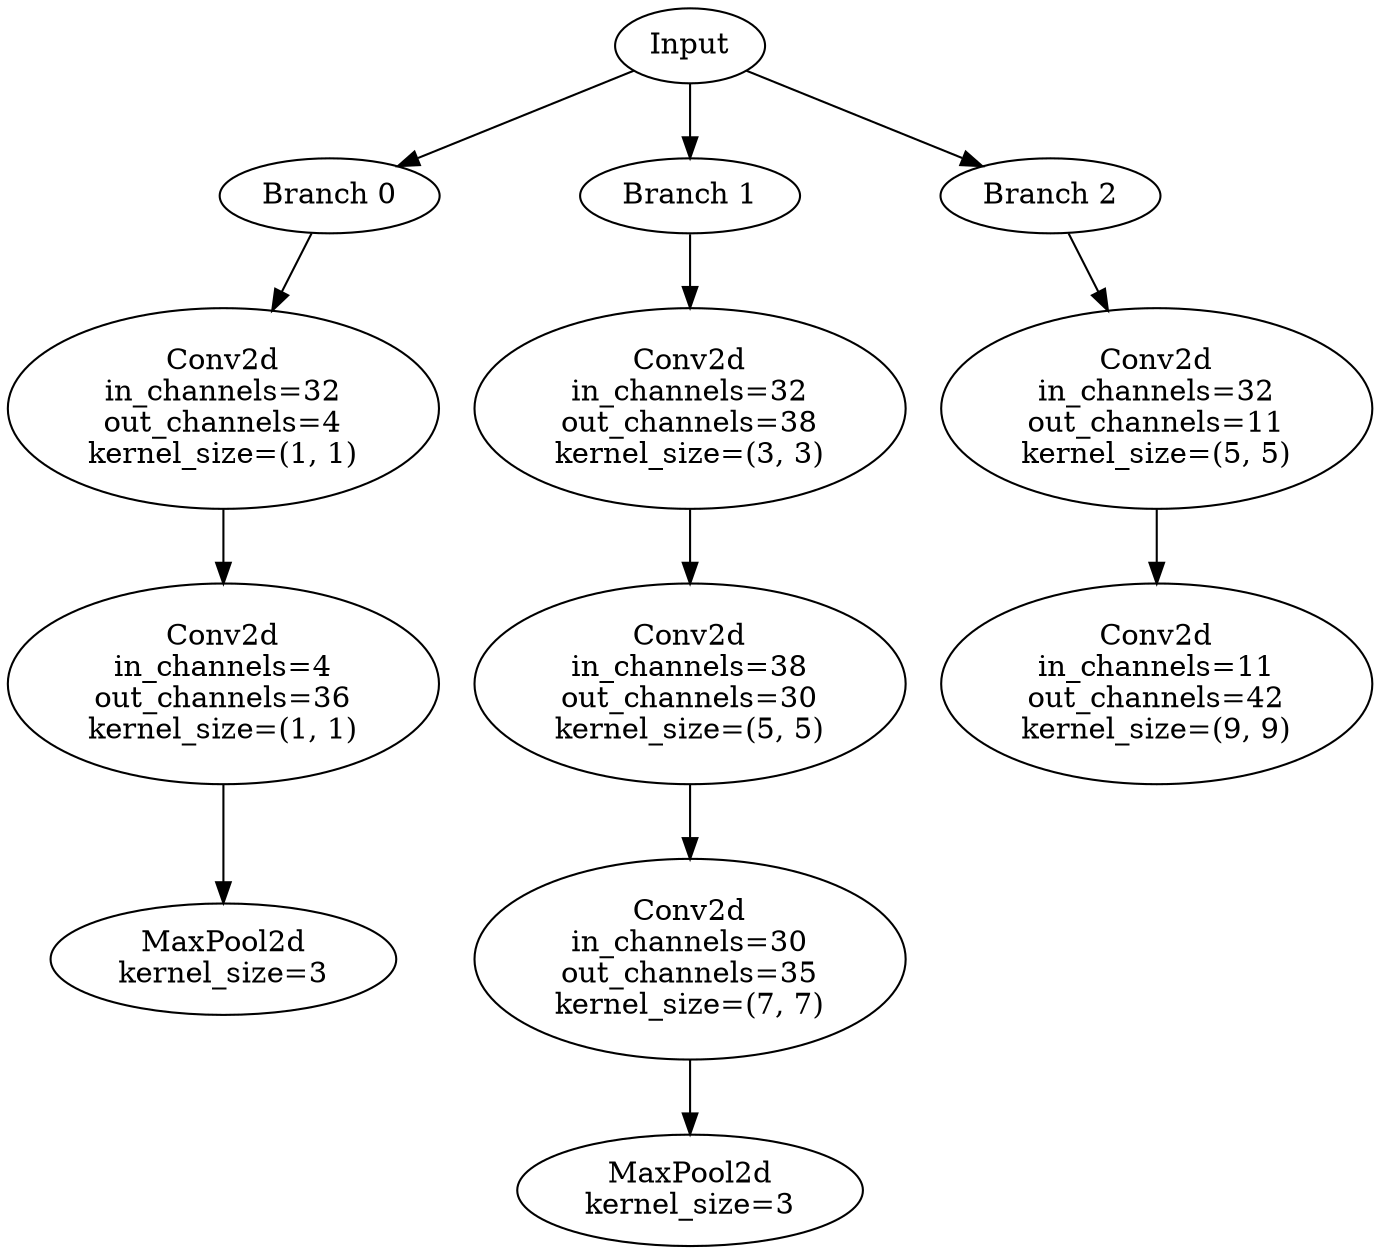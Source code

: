 // Inception Module - Coral 23
digraph {
	Input [label=Input]
	Branch_0 [label="Branch 0"]
	Input -> Branch_0
	Branch_0_Layer_0 [label="Conv2d
in_channels=32
out_channels=4
kernel_size=(1, 1)"]
	Branch_0 -> Branch_0_Layer_0
	Branch_0_Layer_1 [label="Conv2d
in_channels=4
out_channels=36
kernel_size=(1, 1)"]
	Branch_0_Layer_0 -> Branch_0_Layer_1
	Branch_0_Layer_2 [label="MaxPool2d
kernel_size=3"]
	Branch_0_Layer_1 -> Branch_0_Layer_2
	Branch_1 [label="Branch 1"]
	Input -> Branch_1
	Branch_1_Layer_0 [label="Conv2d
in_channels=32
out_channels=38
kernel_size=(3, 3)"]
	Branch_1 -> Branch_1_Layer_0
	Branch_1_Layer_1 [label="Conv2d
in_channels=38
out_channels=30
kernel_size=(5, 5)"]
	Branch_1_Layer_0 -> Branch_1_Layer_1
	Branch_1_Layer_2 [label="Conv2d
in_channels=30
out_channels=35
kernel_size=(7, 7)"]
	Branch_1_Layer_1 -> Branch_1_Layer_2
	Branch_1_Layer_3 [label="MaxPool2d
kernel_size=3"]
	Branch_1_Layer_2 -> Branch_1_Layer_3
	Branch_2 [label="Branch 2"]
	Input -> Branch_2
	Branch_2_Layer_0 [label="Conv2d
in_channels=32
out_channels=11
kernel_size=(5, 5)"]
	Branch_2 -> Branch_2_Layer_0
	Branch_2_Layer_1 [label="Conv2d
in_channels=11
out_channels=42
kernel_size=(9, 9)"]
	Branch_2_Layer_0 -> Branch_2_Layer_1
}
